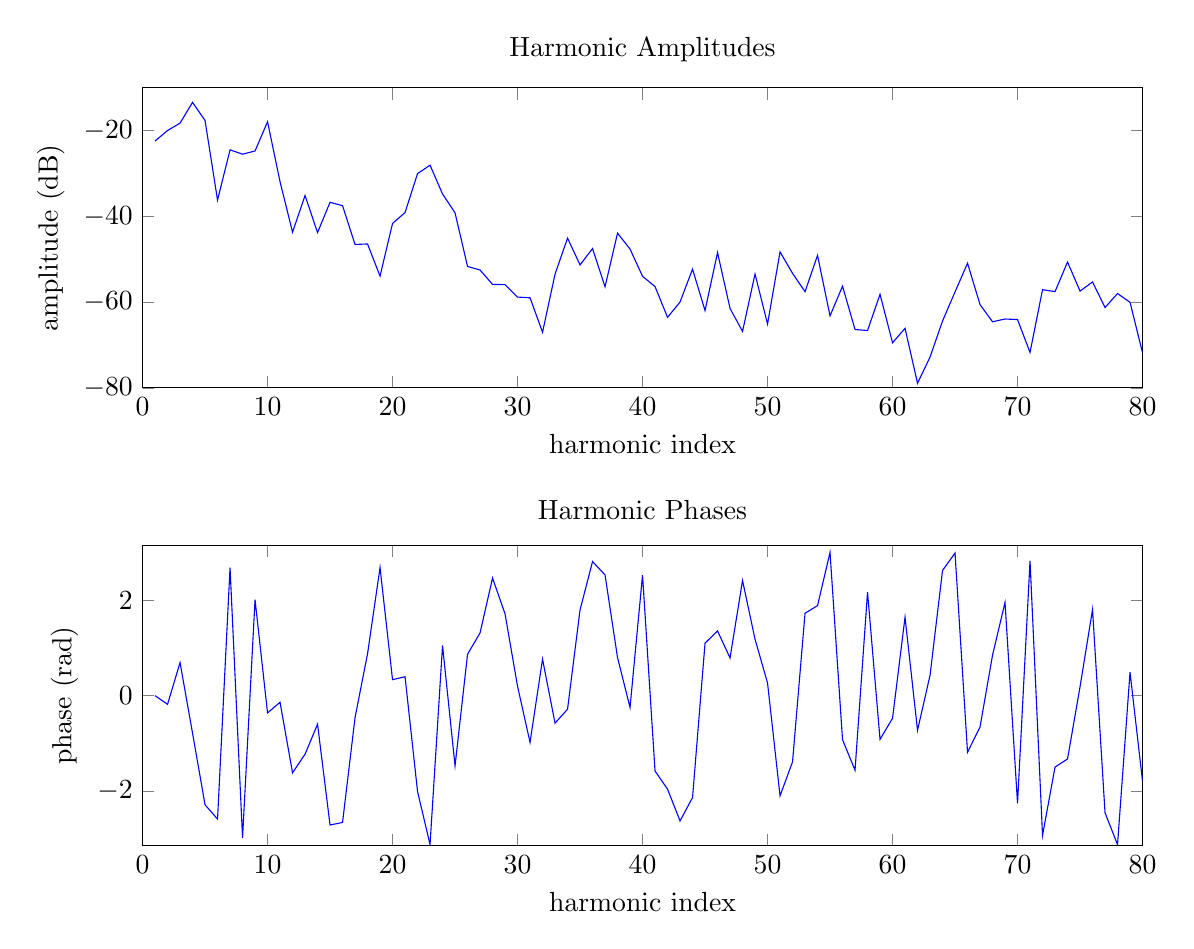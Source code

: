 % This file was created by matlab2tikz.
% Minimal pgfplots version: 1.3
%
%The latest updates can be retrieved from
%  http://www.mathworks.com/matlabcentral/fileexchange/22022-matlab2tikz
%where you can also make suggestions and rate matlab2tikz.
%
\begin{tikzpicture}

\begin{axis}[%
width=5in,
height=1.5in,
at={(1.066in,0.511in)},
scale only axis,
xmin=0,
xmax=80,
xlabel={harmonic index},
ymin=-3.142,
ymax=3.142,
ylabel={phase (rad)},
title={Harmonic Phases}
]
\addplot [color=blue,solid,forget plot]
  table[row sep=crcr]{%
1	0\\
2	-0.181\\
3	0.693\\
4	-0.786\\
5	-2.286\\
6	-2.584\\
7	2.682\\
8	-2.979\\
9	2.011\\
10	-0.361\\
11	-0.138\\
12	-1.616\\
13	-1.226\\
14	-0.598\\
15	-2.709\\
16	-2.656\\
17	-0.459\\
18	0.877\\
19	2.683\\
20	0.335\\
21	0.396\\
22	-2.007\\
23	-3.118\\
24	1.05\\
25	-1.469\\
26	0.868\\
27	1.313\\
28	2.464\\
29	1.714\\
30	0.197\\
31	-0.978\\
32	0.764\\
33	-0.576\\
34	-0.284\\
35	1.796\\
36	2.809\\
37	2.529\\
38	0.797\\
39	-0.246\\
40	2.525\\
41	-1.578\\
42	-1.958\\
43	-2.623\\
44	-2.135\\
45	1.1\\
46	1.355\\
47	0.79\\
48	2.412\\
49	1.182\\
50	0.267\\
51	-2.098\\
52	-1.387\\
53	1.726\\
54	1.887\\
55	3.0\\
56	-0.923\\
57	-1.562\\
58	2.17\\
59	-0.916\\
60	-0.474\\
61	1.641\\
62	-0.724\\
63	0.426\\
64	2.623\\
65	2.987\\
66	-1.185\\
67	-0.657\\
68	0.848\\
69	1.954\\
70	-2.256\\
71	2.822\\
72	-2.927\\
73	-1.496\\
74	-1.326\\
75	0.186\\
76	1.803\\
77	-2.453\\
78	-3.12\\
79	0.49\\
80	-1.794\\
};
\end{axis}

\begin{axis}[%
width=5in,
height=1.5in,
at={(1.066in,2.8in)},
scale only axis,
xmin=0,
xmax=80,
xlabel={harmonic index},
ymin=-80,
ymax=-10,
ylabel={amplitude (dB)},
title={Harmonic Amplitudes}
]
\addplot [color=blue,solid,forget plot]
  table[row sep=crcr]{%
1	-22.399\\
2	-19.956\\
3	-18.22\\
4	-13.384\\
5	-17.611\\
6	-36.19\\
7	-24.461\\
8	-25.475\\
9	-24.722\\
10	-17.901\\
11	-31.889\\
12	-43.667\\
13	-35.113\\
14	-43.771\\
15	-36.697\\
16	-37.482\\
17	-46.542\\
18	-46.417\\
19	-53.921\\
20	-41.631\\
21	-39.087\\
22	-30.006\\
23	-28.042\\
24	-34.761\\
25	-39.156\\
26	-51.659\\
27	-52.497\\
28	-55.856\\
29	-55.91\\
30	-58.815\\
31	-58.985\\
32	-67.02\\
33	-53.467\\
34	-45.058\\
35	-51.304\\
36	-47.496\\
37	-56.415\\
38	-43.894\\
39	-47.613\\
40	-53.965\\
41	-56.363\\
42	-63.541\\
43	-59.966\\
44	-52.293\\
45	-61.959\\
46	-48.429\\
47	-61.465\\
48	-66.817\\
49	-53.427\\
50	-65.118\\
51	-48.273\\
52	-53.276\\
53	-57.544\\
54	-49.092\\
55	-63.19\\
56	-56.271\\
57	-66.387\\
58	-66.617\\
59	-58.166\\
60	-69.478\\
61	-66.106\\
62	-78.915\\
63	-72.814\\
64	-64.403\\
65	-57.612\\
66	-50.908\\
67	-60.577\\
68	-64.574\\
69	-63.933\\
70	-64.062\\
71	-71.732\\
72	-57.092\\
73	-57.541\\
74	-50.63\\
75	-57.423\\
76	-55.284\\
77	-61.259\\
78	-57.985\\
79	-60.027\\
80	-71.831\\
};
\end{axis}
\end{tikzpicture}%
